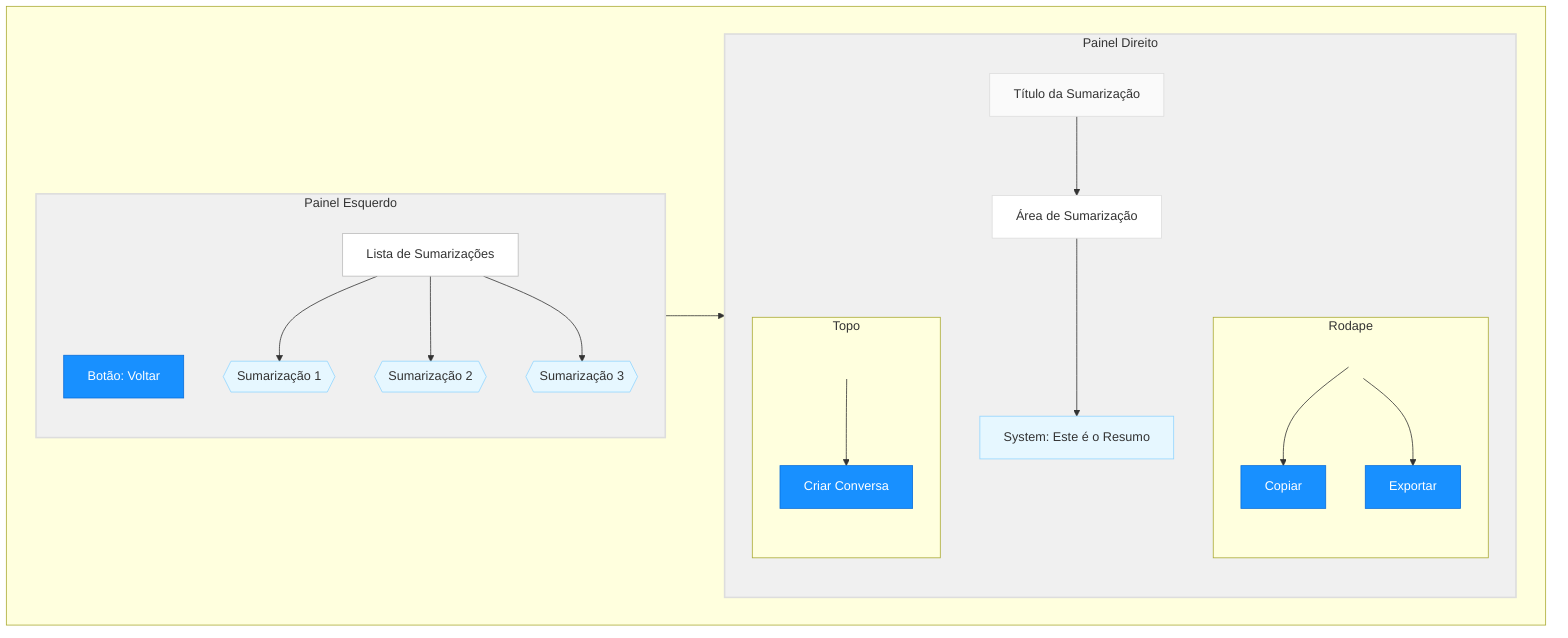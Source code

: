 flowchart TD
    subgraph main[" "]
        direction LR
        subgraph left_panel["Painel Esquerdo"]
            direction TB
            new_btn[Botão: Voltar]:::button
            conv_list[Lista de Sumarizações]:::list
            conv_list --> conv1{{"Sumarização 1"}}:::item
            conv_list --> conv2{{"Sumarização 2"}}:::item
            conv_list --> conv3{{"Sumarização 3"}}:::item
        end

        subgraph right_panel["Painel Direito"]
            direction TB
            header[Título da Sumarização]:::header
            chat_area[Área de Sumarização]:::area
            txt_sumarizacao["System: Este é o Resumo"]:::usermsg
            
            subgraph input_rodape["Rodape"]
                direction TB
                actions_rodape> ]:::actions
                copy_btn[Copiar]:::button
                export_btn[Exportar]:::button
            end

            subgraph input_topo["Topo"]
                direction TB
                actions_topo> ]:::actions
                new_chat_btn[Criar Conversa]:::button
            end

        end
    end

    %% Conexões entre áreas
    left_panel --> right_panel
    header --> chat_area
    chat_area --> txt_sumarizacao
    actions_rodape --> copy_btn
    actions_rodape --> export_btn
    actions_topo --> new_chat_btn

    classDef panel fill:#f0f0f0,stroke:#ddd,stroke-width:2px
    classDef list fill:#fff,stroke:#bbb,stroke-width:1px
    classDef item fill:#e6f7ff,stroke:#91d5ff
    classDef area fill:#fff,stroke:#ddd,stroke-width:1px
    classDef button fill:#1890ff,stroke:#096dd9,color:white
    classDef input fill:#fff,stroke:#ddd,stroke-width:1px
    classDef actions fill:transparent,stroke:none
    classDef usermsg fill:#e6f7ff,stroke:#91d5ff
    classDef aimsg fill:#f6ffed,stroke:#b7eb8f
    classDef header fill:#fafafa,stroke:#ddd,stroke-width:1px
    
    class left_panel,right_panel panel
    class conv_list list
    class conv1,conv2,conv3 item
    class chat_area area
    class input_field input
    class actions actions
    class new_btn,send_btn,summary_btn button
    class user_msg usermsg
    class ai_msg aimsg
    class header header